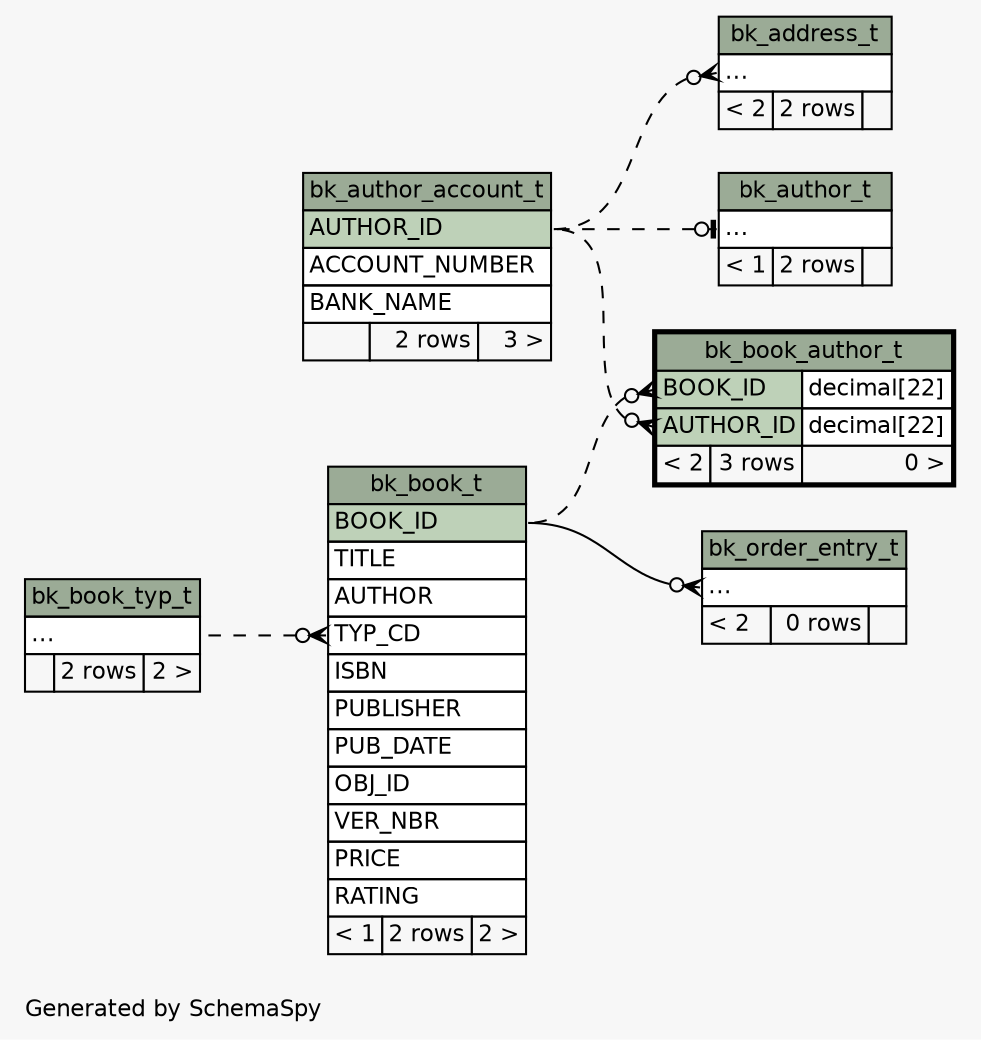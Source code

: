 // dot 2.28.0 on Mac OS X 10.7.2
// SchemaSpy rev 590
digraph "impliedTwoDegreesRelationshipsDiagram" {
  graph [
    rankdir="RL"
    bgcolor="#f7f7f7"
    label="\nGenerated by SchemaSpy"
    labeljust="l"
    nodesep="0.18"
    ranksep="0.46"
    fontname="Helvetica"
    fontsize="11"
  ];
  node [
    fontname="Helvetica"
    fontsize="11"
    shape="plaintext"
  ];
  edge [
    arrowsize="0.8"
  ];
  "bk_address_t":"elipses":w -> "bk_author_account_t":"AUTHOR_ID":e [arrowhead=none dir=back arrowtail=crowodot style=dashed];
  "bk_author_t":"elipses":w -> "bk_author_account_t":"AUTHOR_ID":e [arrowhead=none dir=back arrowtail=teeodot style=dashed];
  "bk_book_author_t":"AUTHOR_ID":w -> "bk_author_account_t":"AUTHOR_ID":e [arrowhead=none dir=back arrowtail=crowodot style=dashed];
  "bk_book_author_t":"BOOK_ID":w -> "bk_book_t":"BOOK_ID":e [arrowhead=none dir=back arrowtail=crowodot style=dashed];
  "bk_book_t":"TYP_CD":w -> "bk_book_typ_t":"elipses":e [arrowhead=none dir=back arrowtail=crowodot style=dashed];
  "bk_order_entry_t":"elipses":w -> "bk_book_t":"BOOK_ID":e [arrowhead=none dir=back arrowtail=crowodot];
  "bk_address_t" [
    label=<
    <TABLE BORDER="0" CELLBORDER="1" CELLSPACING="0" BGCOLOR="#ffffff">
      <TR><TD COLSPAN="3" BGCOLOR="#9bab96" ALIGN="CENTER">bk_address_t</TD></TR>
      <TR><TD PORT="elipses" COLSPAN="3" ALIGN="LEFT">...</TD></TR>
      <TR><TD ALIGN="LEFT" BGCOLOR="#f7f7f7">&lt; 2</TD><TD ALIGN="RIGHT" BGCOLOR="#f7f7f7">2 rows</TD><TD ALIGN="RIGHT" BGCOLOR="#f7f7f7">  </TD></TR>
    </TABLE>>
    URL="bk_address_t.html"
    tooltip="bk_address_t"
  ];
  "bk_author_account_t" [
    label=<
    <TABLE BORDER="0" CELLBORDER="1" CELLSPACING="0" BGCOLOR="#ffffff">
      <TR><TD COLSPAN="3" BGCOLOR="#9bab96" ALIGN="CENTER">bk_author_account_t</TD></TR>
      <TR><TD PORT="AUTHOR_ID" COLSPAN="3" BGCOLOR="#bed1b8" ALIGN="LEFT">AUTHOR_ID</TD></TR>
      <TR><TD PORT="ACCOUNT_NUMBER" COLSPAN="3" ALIGN="LEFT">ACCOUNT_NUMBER</TD></TR>
      <TR><TD PORT="BANK_NAME" COLSPAN="3" ALIGN="LEFT">BANK_NAME</TD></TR>
      <TR><TD ALIGN="LEFT" BGCOLOR="#f7f7f7">  </TD><TD ALIGN="RIGHT" BGCOLOR="#f7f7f7">2 rows</TD><TD ALIGN="RIGHT" BGCOLOR="#f7f7f7">3 &gt;</TD></TR>
    </TABLE>>
    URL="bk_author_account_t.html"
    tooltip="bk_author_account_t"
  ];
  "bk_author_t" [
    label=<
    <TABLE BORDER="0" CELLBORDER="1" CELLSPACING="0" BGCOLOR="#ffffff">
      <TR><TD COLSPAN="3" BGCOLOR="#9bab96" ALIGN="CENTER">bk_author_t</TD></TR>
      <TR><TD PORT="elipses" COLSPAN="3" ALIGN="LEFT">...</TD></TR>
      <TR><TD ALIGN="LEFT" BGCOLOR="#f7f7f7">&lt; 1</TD><TD ALIGN="RIGHT" BGCOLOR="#f7f7f7">2 rows</TD><TD ALIGN="RIGHT" BGCOLOR="#f7f7f7">  </TD></TR>
    </TABLE>>
    URL="bk_author_t.html"
    tooltip="bk_author_t"
  ];
  "bk_book_author_t" [
    label=<
    <TABLE BORDER="2" CELLBORDER="1" CELLSPACING="0" BGCOLOR="#ffffff">
      <TR><TD COLSPAN="3" BGCOLOR="#9bab96" ALIGN="CENTER">bk_book_author_t</TD></TR>
      <TR><TD PORT="BOOK_ID" COLSPAN="2" BGCOLOR="#bed1b8" ALIGN="LEFT">BOOK_ID</TD><TD PORT="BOOK_ID.type" ALIGN="LEFT">decimal[22]</TD></TR>
      <TR><TD PORT="AUTHOR_ID" COLSPAN="2" BGCOLOR="#bed1b8" ALIGN="LEFT">AUTHOR_ID</TD><TD PORT="AUTHOR_ID.type" ALIGN="LEFT">decimal[22]</TD></TR>
      <TR><TD ALIGN="LEFT" BGCOLOR="#f7f7f7">&lt; 2</TD><TD ALIGN="RIGHT" BGCOLOR="#f7f7f7">3 rows</TD><TD ALIGN="RIGHT" BGCOLOR="#f7f7f7">0 &gt;</TD></TR>
    </TABLE>>
    URL="bk_book_author_t.html"
    tooltip="bk_book_author_t"
  ];
  "bk_book_t" [
    label=<
    <TABLE BORDER="0" CELLBORDER="1" CELLSPACING="0" BGCOLOR="#ffffff">
      <TR><TD COLSPAN="3" BGCOLOR="#9bab96" ALIGN="CENTER">bk_book_t</TD></TR>
      <TR><TD PORT="BOOK_ID" COLSPAN="3" BGCOLOR="#bed1b8" ALIGN="LEFT">BOOK_ID</TD></TR>
      <TR><TD PORT="TITLE" COLSPAN="3" ALIGN="LEFT">TITLE</TD></TR>
      <TR><TD PORT="AUTHOR" COLSPAN="3" ALIGN="LEFT">AUTHOR</TD></TR>
      <TR><TD PORT="TYP_CD" COLSPAN="3" ALIGN="LEFT">TYP_CD</TD></TR>
      <TR><TD PORT="ISBN" COLSPAN="3" ALIGN="LEFT">ISBN</TD></TR>
      <TR><TD PORT="PUBLISHER" COLSPAN="3" ALIGN="LEFT">PUBLISHER</TD></TR>
      <TR><TD PORT="PUB_DATE" COLSPAN="3" ALIGN="LEFT">PUB_DATE</TD></TR>
      <TR><TD PORT="OBJ_ID" COLSPAN="3" ALIGN="LEFT">OBJ_ID</TD></TR>
      <TR><TD PORT="VER_NBR" COLSPAN="3" ALIGN="LEFT">VER_NBR</TD></TR>
      <TR><TD PORT="PRICE" COLSPAN="3" ALIGN="LEFT">PRICE</TD></TR>
      <TR><TD PORT="RATING" COLSPAN="3" ALIGN="LEFT">RATING</TD></TR>
      <TR><TD ALIGN="LEFT" BGCOLOR="#f7f7f7">&lt; 1</TD><TD ALIGN="RIGHT" BGCOLOR="#f7f7f7">2 rows</TD><TD ALIGN="RIGHT" BGCOLOR="#f7f7f7">2 &gt;</TD></TR>
    </TABLE>>
    URL="bk_book_t.html"
    tooltip="bk_book_t"
  ];
  "bk_book_typ_t" [
    label=<
    <TABLE BORDER="0" CELLBORDER="1" CELLSPACING="0" BGCOLOR="#ffffff">
      <TR><TD COLSPAN="3" BGCOLOR="#9bab96" ALIGN="CENTER">bk_book_typ_t</TD></TR>
      <TR><TD PORT="elipses" COLSPAN="3" ALIGN="LEFT">...</TD></TR>
      <TR><TD ALIGN="LEFT" BGCOLOR="#f7f7f7">  </TD><TD ALIGN="RIGHT" BGCOLOR="#f7f7f7">2 rows</TD><TD ALIGN="RIGHT" BGCOLOR="#f7f7f7">2 &gt;</TD></TR>
    </TABLE>>
    URL="bk_book_typ_t.html"
    tooltip="bk_book_typ_t"
  ];
  "bk_order_entry_t" [
    label=<
    <TABLE BORDER="0" CELLBORDER="1" CELLSPACING="0" BGCOLOR="#ffffff">
      <TR><TD COLSPAN="3" BGCOLOR="#9bab96" ALIGN="CENTER">bk_order_entry_t</TD></TR>
      <TR><TD PORT="elipses" COLSPAN="3" ALIGN="LEFT">...</TD></TR>
      <TR><TD ALIGN="LEFT" BGCOLOR="#f7f7f7">&lt; 2</TD><TD ALIGN="RIGHT" BGCOLOR="#f7f7f7">0 rows</TD><TD ALIGN="RIGHT" BGCOLOR="#f7f7f7">  </TD></TR>
    </TABLE>>
    URL="bk_order_entry_t.html"
    tooltip="bk_order_entry_t"
  ];
}
